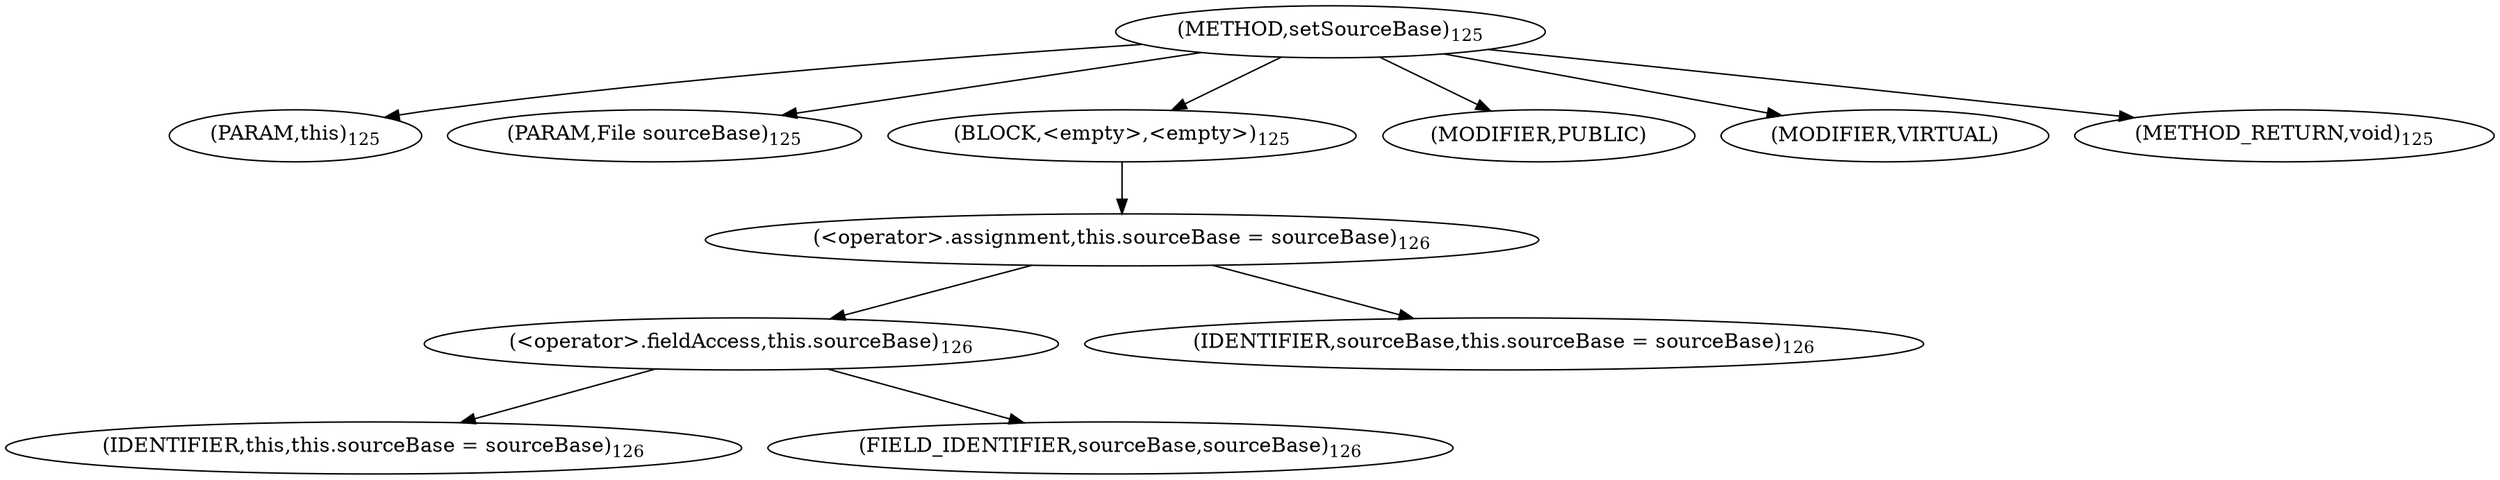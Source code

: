 digraph "setSourceBase" {  
"150" [label = <(METHOD,setSourceBase)<SUB>125</SUB>> ]
"8" [label = <(PARAM,this)<SUB>125</SUB>> ]
"151" [label = <(PARAM,File sourceBase)<SUB>125</SUB>> ]
"152" [label = <(BLOCK,&lt;empty&gt;,&lt;empty&gt;)<SUB>125</SUB>> ]
"153" [label = <(&lt;operator&gt;.assignment,this.sourceBase = sourceBase)<SUB>126</SUB>> ]
"154" [label = <(&lt;operator&gt;.fieldAccess,this.sourceBase)<SUB>126</SUB>> ]
"7" [label = <(IDENTIFIER,this,this.sourceBase = sourceBase)<SUB>126</SUB>> ]
"155" [label = <(FIELD_IDENTIFIER,sourceBase,sourceBase)<SUB>126</SUB>> ]
"156" [label = <(IDENTIFIER,sourceBase,this.sourceBase = sourceBase)<SUB>126</SUB>> ]
"157" [label = <(MODIFIER,PUBLIC)> ]
"158" [label = <(MODIFIER,VIRTUAL)> ]
"159" [label = <(METHOD_RETURN,void)<SUB>125</SUB>> ]
  "150" -> "8" 
  "150" -> "151" 
  "150" -> "152" 
  "150" -> "157" 
  "150" -> "158" 
  "150" -> "159" 
  "152" -> "153" 
  "153" -> "154" 
  "153" -> "156" 
  "154" -> "7" 
  "154" -> "155" 
}
